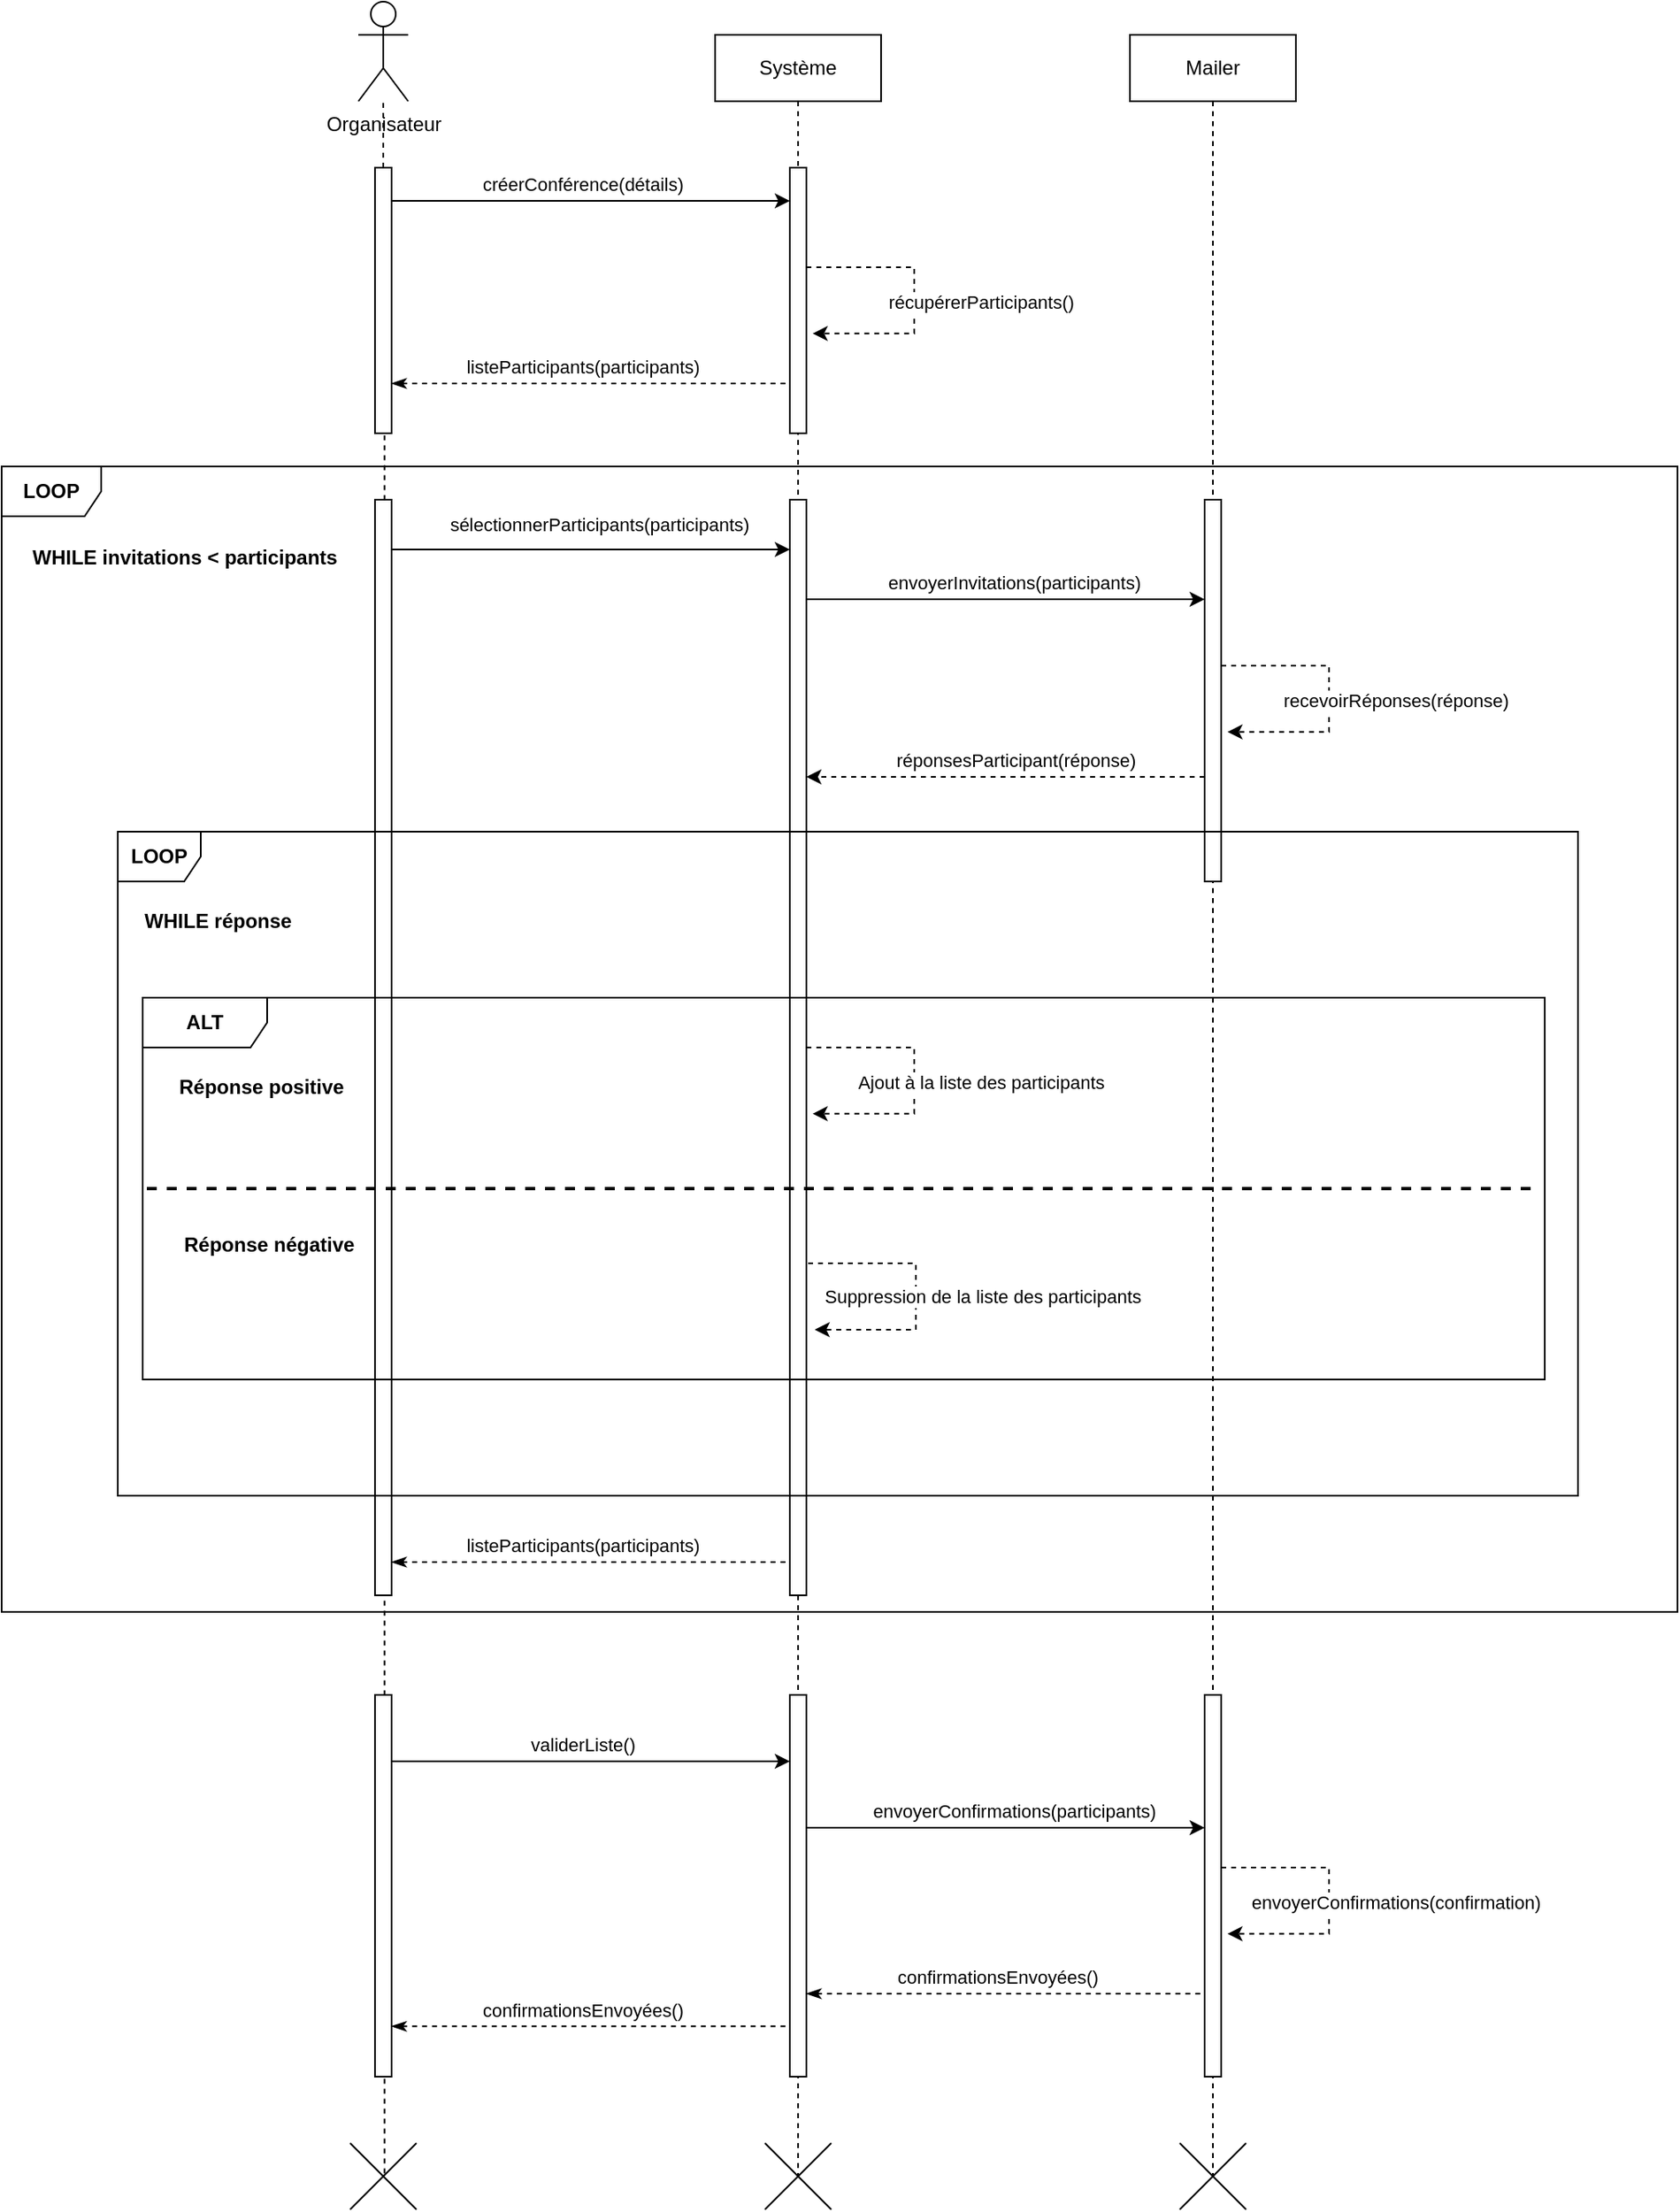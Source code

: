 <mxfile version="24.6.4" type="device">
  <diagram name="Page-1" id="SAB9jOYidWvrPo039K83">
    <mxGraphModel dx="2261" dy="854" grid="1" gridSize="10" guides="1" tooltips="1" connect="1" arrows="1" fold="1" page="1" pageScale="1" pageWidth="827" pageHeight="1169" math="0" shadow="0">
      <root>
        <mxCell id="0" />
        <mxCell id="1" parent="0" />
        <mxCell id="HE8XgLgueNXkd9YTy3hw-3" value="Système" style="shape=umlLifeline;perimeter=lifelinePerimeter;whiteSpace=wrap;html=1;container=1;dropTarget=0;collapsible=0;recursiveResize=0;outlineConnect=0;portConstraint=eastwest;newEdgeStyle={&quot;edgeStyle&quot;:&quot;elbowEdgeStyle&quot;,&quot;elbow&quot;:&quot;vertical&quot;,&quot;curved&quot;:0,&quot;rounded&quot;:0};" parent="1" vertex="1">
          <mxGeometry x="400" y="40" width="100" height="1290" as="geometry" />
        </mxCell>
        <mxCell id="HE8XgLgueNXkd9YTy3hw-4" value="" style="shape=umlDestroy;dashed=0;targetShapes=umlLifeline;" parent="HE8XgLgueNXkd9YTy3hw-3" vertex="1">
          <mxGeometry x="30" y="1270" width="40" height="40" as="geometry" />
        </mxCell>
        <mxCell id="HE8XgLgueNXkd9YTy3hw-5" value="Mailer" style="shape=umlLifeline;perimeter=lifelinePerimeter;whiteSpace=wrap;html=1;container=1;dropTarget=0;collapsible=0;recursiveResize=0;outlineConnect=0;portConstraint=eastwest;newEdgeStyle={&quot;edgeStyle&quot;:&quot;elbowEdgeStyle&quot;,&quot;elbow&quot;:&quot;vertical&quot;,&quot;curved&quot;:0,&quot;rounded&quot;:0};" parent="1" vertex="1">
          <mxGeometry x="650" y="40" width="100" height="1290" as="geometry" />
        </mxCell>
        <mxCell id="HE8XgLgueNXkd9YTy3hw-6" value="" style="shape=umlDestroy;dashed=0;targetShapes=umlLifeline;" parent="HE8XgLgueNXkd9YTy3hw-5" vertex="1">
          <mxGeometry x="30" y="1270" width="40" height="40" as="geometry" />
        </mxCell>
        <mxCell id="HE8XgLgueNXkd9YTy3hw-24" value="" style="html=1;points=[[0,0,0,0,5],[0,1,0,0,-5],[1,0,0,0,5],[1,1,0,0,-5]];perimeter=orthogonalPerimeter;outlineConnect=0;targetShapes=umlLifeline;portConstraint=eastwest;newEdgeStyle={&quot;curved&quot;:0,&quot;rounded&quot;:0};" parent="HE8XgLgueNXkd9YTy3hw-5" vertex="1">
          <mxGeometry x="45" y="280" width="10" height="230" as="geometry" />
        </mxCell>
        <mxCell id="HE8XgLgueNXkd9YTy3hw-49" value="" style="html=1;points=[[0,0,0,0,5],[0,1,0,0,-5],[1,0,0,0,5],[1,1,0,0,-5]];perimeter=orthogonalPerimeter;outlineConnect=0;targetShapes=umlLifeline;portConstraint=eastwest;newEdgeStyle={&quot;curved&quot;:0,&quot;rounded&quot;:0};" parent="HE8XgLgueNXkd9YTy3hw-5" vertex="1">
          <mxGeometry x="45" y="1000" width="10" height="230" as="geometry" />
        </mxCell>
        <mxCell id="HE8XgLgueNXkd9YTy3hw-2" value="" style="shape=umlDestroy;dashed=0;targetShapes=umlLifeline;" parent="1" vertex="1">
          <mxGeometry x="180" y="1310" width="40" height="40" as="geometry" />
        </mxCell>
        <mxCell id="HE8XgLgueNXkd9YTy3hw-7" value="Organisateur" style="shape=umlActor;verticalLabelPosition=bottom;verticalAlign=top;html=1;" parent="1" vertex="1">
          <mxGeometry x="185" y="20" width="30" height="60" as="geometry" />
        </mxCell>
        <mxCell id="HE8XgLgueNXkd9YTy3hw-8" value="" style="endArrow=none;dashed=1;html=1;rounded=0;" parent="1" edge="1">
          <mxGeometry width="50" height="50" relative="1" as="geometry">
            <mxPoint x="200" y="120" as="sourcePoint" />
            <mxPoint x="200" y="80" as="targetPoint" />
          </mxGeometry>
        </mxCell>
        <mxCell id="HE8XgLgueNXkd9YTy3hw-12" value="" style="endArrow=none;dashed=1;html=1;rounded=0;exitX=0.519;exitY=0.456;exitDx=0;exitDy=0;exitPerimeter=0;" parent="1" source="HE8XgLgueNXkd9YTy3hw-2" edge="1">
          <mxGeometry width="50" height="50" relative="1" as="geometry">
            <mxPoint x="200" y="1070" as="sourcePoint" />
            <mxPoint x="200.76" y="170" as="targetPoint" />
          </mxGeometry>
        </mxCell>
        <mxCell id="HE8XgLgueNXkd9YTy3hw-14" style="edgeStyle=orthogonalEdgeStyle;rounded=0;orthogonalLoop=1;jettySize=auto;html=1;curved=0;" parent="1" edge="1">
          <mxGeometry relative="1" as="geometry">
            <mxPoint x="205" y="140" as="sourcePoint" />
            <mxPoint x="445" y="140" as="targetPoint" />
            <Array as="points">
              <mxPoint x="300" y="140" />
              <mxPoint x="300" y="140" />
            </Array>
          </mxGeometry>
        </mxCell>
        <mxCell id="HE8XgLgueNXkd9YTy3hw-15" value="créerConférence(détails)" style="edgeLabel;html=1;align=center;verticalAlign=middle;resizable=0;points=[];" parent="HE8XgLgueNXkd9YTy3hw-14" vertex="1" connectable="0">
          <mxGeometry x="-0.258" y="2" relative="1" as="geometry">
            <mxPoint x="26" y="-8" as="offset" />
          </mxGeometry>
        </mxCell>
        <mxCell id="HE8XgLgueNXkd9YTy3hw-16" value="" style="html=1;points=[[0,0,0,0,5],[0,1,0,0,-5],[1,0,0,0,5],[1,1,0,0,-5]];perimeter=orthogonalPerimeter;outlineConnect=0;targetShapes=umlLifeline;portConstraint=eastwest;newEdgeStyle={&quot;curved&quot;:0,&quot;rounded&quot;:0};" parent="1" vertex="1">
          <mxGeometry x="445" y="120" width="10" height="160" as="geometry" />
        </mxCell>
        <mxCell id="HE8XgLgueNXkd9YTy3hw-17" style="edgeStyle=orthogonalEdgeStyle;rounded=0;orthogonalLoop=1;jettySize=auto;html=1;curved=0;endArrow=none;endFill=0;startArrow=classicThin;startFill=1;dashed=1;" parent="1" edge="1">
          <mxGeometry relative="1" as="geometry">
            <Array as="points">
              <mxPoint x="300" y="250" />
              <mxPoint x="300" y="250" />
            </Array>
            <mxPoint x="205" y="250" as="sourcePoint" />
            <mxPoint x="445" y="250" as="targetPoint" />
          </mxGeometry>
        </mxCell>
        <mxCell id="HE8XgLgueNXkd9YTy3hw-18" value="listeParticipants(participants)" style="edgeLabel;html=1;align=center;verticalAlign=middle;resizable=0;points=[];" parent="HE8XgLgueNXkd9YTy3hw-17" vertex="1" connectable="0">
          <mxGeometry x="-0.258" y="2" relative="1" as="geometry">
            <mxPoint x="26" y="-8" as="offset" />
          </mxGeometry>
        </mxCell>
        <mxCell id="HE8XgLgueNXkd9YTy3hw-19" value="" style="html=1;points=[[0,0,0,0,5],[0,1,0,0,-5],[1,0,0,0,5],[1,1,0,0,-5]];perimeter=orthogonalPerimeter;outlineConnect=0;targetShapes=umlLifeline;portConstraint=eastwest;newEdgeStyle={&quot;curved&quot;:0,&quot;rounded&quot;:0};" parent="1" vertex="1">
          <mxGeometry x="195" y="120" width="10" height="160" as="geometry" />
        </mxCell>
        <mxCell id="HE8XgLgueNXkd9YTy3hw-25" style="edgeStyle=orthogonalEdgeStyle;rounded=0;orthogonalLoop=1;jettySize=auto;html=1;curved=0;" parent="1" edge="1">
          <mxGeometry relative="1" as="geometry">
            <mxPoint x="455" y="380" as="sourcePoint" />
            <mxPoint x="695" y="380" as="targetPoint" />
          </mxGeometry>
        </mxCell>
        <mxCell id="HE8XgLgueNXkd9YTy3hw-26" value="envoyerInvitations(participants)" style="edgeLabel;html=1;align=center;verticalAlign=middle;resizable=0;points=[];" parent="HE8XgLgueNXkd9YTy3hw-25" vertex="1" connectable="0">
          <mxGeometry x="0.214" y="1" relative="1" as="geometry">
            <mxPoint x="-21" y="-9" as="offset" />
          </mxGeometry>
        </mxCell>
        <mxCell id="HE8XgLgueNXkd9YTy3hw-20" value="" style="html=1;points=[[0,0,0,0,5],[0,1,0,0,-5],[1,0,0,0,5],[1,1,0,0,-5]];perimeter=orthogonalPerimeter;outlineConnect=0;targetShapes=umlLifeline;portConstraint=eastwest;newEdgeStyle={&quot;curved&quot;:0,&quot;rounded&quot;:0};" parent="1" vertex="1">
          <mxGeometry x="445" y="320" width="10" height="660" as="geometry" />
        </mxCell>
        <mxCell id="HE8XgLgueNXkd9YTy3hw-22" style="edgeStyle=orthogonalEdgeStyle;rounded=0;orthogonalLoop=1;jettySize=auto;html=1;curved=0;" parent="1" edge="1">
          <mxGeometry relative="1" as="geometry">
            <mxPoint x="205" y="350" as="sourcePoint" />
            <mxPoint x="445" y="350" as="targetPoint" />
          </mxGeometry>
        </mxCell>
        <mxCell id="HE8XgLgueNXkd9YTy3hw-23" value="sélectionnerParticipants(participants)" style="edgeLabel;html=1;align=center;verticalAlign=middle;resizable=0;points=[];" parent="HE8XgLgueNXkd9YTy3hw-22" vertex="1" connectable="0">
          <mxGeometry x="0.142" y="-1" relative="1" as="geometry">
            <mxPoint x="-12" y="-16" as="offset" />
          </mxGeometry>
        </mxCell>
        <mxCell id="HE8XgLgueNXkd9YTy3hw-21" value="" style="html=1;points=[[0,0,0,0,5],[0,1,0,0,-5],[1,0,0,0,5],[1,1,0,0,-5]];perimeter=orthogonalPerimeter;outlineConnect=0;targetShapes=umlLifeline;portConstraint=eastwest;newEdgeStyle={&quot;curved&quot;:0,&quot;rounded&quot;:0};" parent="1" vertex="1">
          <mxGeometry x="195" y="320" width="10" height="660" as="geometry" />
        </mxCell>
        <mxCell id="HE8XgLgueNXkd9YTy3hw-27" style="edgeStyle=orthogonalEdgeStyle;rounded=0;orthogonalLoop=1;jettySize=auto;html=1;curved=0;dashed=1;" parent="1" edge="1">
          <mxGeometry relative="1" as="geometry">
            <mxPoint x="695" y="487" as="sourcePoint" />
            <mxPoint x="455" y="487" as="targetPoint" />
          </mxGeometry>
        </mxCell>
        <mxCell id="HE8XgLgueNXkd9YTy3hw-28" value="réponsesParticipant(réponse)" style="edgeLabel;html=1;align=center;verticalAlign=middle;resizable=0;points=[];" parent="HE8XgLgueNXkd9YTy3hw-27" vertex="1" connectable="0">
          <mxGeometry x="-0.111" y="-3" relative="1" as="geometry">
            <mxPoint x="-8" y="-7" as="offset" />
          </mxGeometry>
        </mxCell>
        <mxCell id="HE8XgLgueNXkd9YTy3hw-29" value="&lt;b&gt;LOOP&lt;/b&gt;" style="shape=umlFrame;whiteSpace=wrap;html=1;pointerEvents=0;recursiveResize=0;container=1;collapsible=0;width=50;" parent="1" vertex="1">
          <mxGeometry x="40" y="520" width="880" height="400" as="geometry" />
        </mxCell>
        <mxCell id="HE8XgLgueNXkd9YTy3hw-30" value="&lt;b&gt;WHILE réponse&lt;/b&gt;" style="text;align=center;html=1;" parent="HE8XgLgueNXkd9YTy3hw-29" vertex="1">
          <mxGeometry width="100" height="20" relative="1" as="geometry">
            <mxPoint x="10" y="40" as="offset" />
          </mxGeometry>
        </mxCell>
        <mxCell id="HE8XgLgueNXkd9YTy3hw-31" value="&lt;b&gt;ALT&lt;/b&gt;" style="shape=umlFrame;whiteSpace=wrap;html=1;pointerEvents=0;recursiveResize=0;container=1;collapsible=0;width=75;height=30;" parent="HE8XgLgueNXkd9YTy3hw-29" vertex="1">
          <mxGeometry x="15" y="100" width="845" height="230" as="geometry" />
        </mxCell>
        <mxCell id="HE8XgLgueNXkd9YTy3hw-32" value="&lt;b&gt;Réponse positive&lt;/b&gt;" style="text;html=1;" parent="HE8XgLgueNXkd9YTy3hw-31" vertex="1">
          <mxGeometry width="100" height="20" relative="1" as="geometry">
            <mxPoint x="20" y="40" as="offset" />
          </mxGeometry>
        </mxCell>
        <mxCell id="HE8XgLgueNXkd9YTy3hw-33" value="&lt;b&gt;Réponse négative&lt;/b&gt;" style="line;strokeWidth=2;dashed=1;labelPosition=center;verticalLabelPosition=bottom;align=left;verticalAlign=top;spacingLeft=20;spacingTop=15;html=1;whiteSpace=wrap;" parent="HE8XgLgueNXkd9YTy3hw-31" vertex="1">
          <mxGeometry x="2.5" y="110" width="840" height="10" as="geometry" />
        </mxCell>
        <mxCell id="HE8XgLgueNXkd9YTy3hw-40" style="edgeStyle=orthogonalEdgeStyle;rounded=0;orthogonalLoop=1;jettySize=auto;html=1;curved=0;entryX=1.376;entryY=0.595;entryDx=0;entryDy=0;entryPerimeter=0;dashed=1;" parent="HE8XgLgueNXkd9YTy3hw-31" edge="1">
          <mxGeometry relative="1" as="geometry">
            <mxPoint x="401" y="160" as="sourcePoint" />
            <mxPoint x="405" y="200" as="targetPoint" />
            <Array as="points">
              <mxPoint x="466" y="160" />
            </Array>
          </mxGeometry>
        </mxCell>
        <mxCell id="HE8XgLgueNXkd9YTy3hw-41" value="Suppression de la liste des participants" style="edgeLabel;html=1;align=center;verticalAlign=middle;resizable=0;points=[];" parent="HE8XgLgueNXkd9YTy3hw-40" vertex="1" connectable="0">
          <mxGeometry x="0.159" y="-1" relative="1" as="geometry">
            <mxPoint x="41" y="-11" as="offset" />
          </mxGeometry>
        </mxCell>
        <mxCell id="HE8XgLgueNXkd9YTy3hw-54" style="edgeStyle=orthogonalEdgeStyle;rounded=0;orthogonalLoop=1;jettySize=auto;html=1;curved=0;entryX=1.376;entryY=0.595;entryDx=0;entryDy=0;entryPerimeter=0;dashed=1;" parent="HE8XgLgueNXkd9YTy3hw-29" edge="1">
          <mxGeometry relative="1" as="geometry">
            <mxPoint x="665" y="-99.952" as="sourcePoint" />
            <mxPoint x="668.76" y="-60.1" as="targetPoint" />
            <Array as="points">
              <mxPoint x="730" y="-100" />
            </Array>
          </mxGeometry>
        </mxCell>
        <mxCell id="HE8XgLgueNXkd9YTy3hw-55" value="recevoirRéponses(réponse)" style="edgeLabel;html=1;align=center;verticalAlign=middle;resizable=0;points=[];" parent="HE8XgLgueNXkd9YTy3hw-54" vertex="1" connectable="0">
          <mxGeometry x="0.159" y="-1" relative="1" as="geometry">
            <mxPoint x="41" y="-11" as="offset" />
          </mxGeometry>
        </mxCell>
        <mxCell id="HE8XgLgueNXkd9YTy3hw-38" style="edgeStyle=orthogonalEdgeStyle;rounded=0;orthogonalLoop=1;jettySize=auto;html=1;curved=0;entryX=1.376;entryY=0.595;entryDx=0;entryDy=0;entryPerimeter=0;dashed=1;" parent="1" edge="1">
          <mxGeometry relative="1" as="geometry">
            <mxPoint x="455" y="650.048" as="sourcePoint" />
            <mxPoint x="458.76" y="689.9" as="targetPoint" />
            <Array as="points">
              <mxPoint x="520" y="650" />
            </Array>
          </mxGeometry>
        </mxCell>
        <mxCell id="HE8XgLgueNXkd9YTy3hw-39" value="Ajout à la liste des participants" style="edgeLabel;html=1;align=center;verticalAlign=middle;resizable=0;points=[];" parent="HE8XgLgueNXkd9YTy3hw-38" vertex="1" connectable="0">
          <mxGeometry x="0.159" y="-1" relative="1" as="geometry">
            <mxPoint x="41" y="-11" as="offset" />
          </mxGeometry>
        </mxCell>
        <mxCell id="HE8XgLgueNXkd9YTy3hw-50" style="edgeStyle=orthogonalEdgeStyle;rounded=0;orthogonalLoop=1;jettySize=auto;html=1;curved=0;" parent="1" edge="1">
          <mxGeometry relative="1" as="geometry">
            <mxPoint x="455" y="1120" as="sourcePoint" />
            <mxPoint x="695" y="1120" as="targetPoint" />
          </mxGeometry>
        </mxCell>
        <mxCell id="HE8XgLgueNXkd9YTy3hw-51" value="envoyerConfirmations(participants)" style="edgeLabel;html=1;align=center;verticalAlign=middle;resizable=0;points=[];" parent="HE8XgLgueNXkd9YTy3hw-50" vertex="1" connectable="0">
          <mxGeometry x="-0.183" y="2" relative="1" as="geometry">
            <mxPoint x="27" y="-8" as="offset" />
          </mxGeometry>
        </mxCell>
        <mxCell id="HE8XgLgueNXkd9YTy3hw-43" value="" style="html=1;points=[[0,0,0,0,5],[0,1,0,0,-5],[1,0,0,0,5],[1,1,0,0,-5]];perimeter=orthogonalPerimeter;outlineConnect=0;targetShapes=umlLifeline;portConstraint=eastwest;newEdgeStyle={&quot;curved&quot;:0,&quot;rounded&quot;:0};" parent="1" vertex="1">
          <mxGeometry x="445" y="1040" width="10" height="230" as="geometry" />
        </mxCell>
        <mxCell id="HE8XgLgueNXkd9YTy3hw-44" style="edgeStyle=orthogonalEdgeStyle;rounded=0;orthogonalLoop=1;jettySize=auto;html=1;curved=0;endArrow=none;endFill=0;startArrow=classicThin;startFill=1;dashed=1;" parent="1" edge="1">
          <mxGeometry relative="1" as="geometry">
            <Array as="points">
              <mxPoint x="300" y="960" />
              <mxPoint x="300" y="960" />
            </Array>
            <mxPoint x="205" y="960" as="sourcePoint" />
            <mxPoint x="445" y="960" as="targetPoint" />
          </mxGeometry>
        </mxCell>
        <mxCell id="HE8XgLgueNXkd9YTy3hw-45" value="listeParticipants(participants)" style="edgeLabel;html=1;align=center;verticalAlign=middle;resizable=0;points=[];" parent="HE8XgLgueNXkd9YTy3hw-44" vertex="1" connectable="0">
          <mxGeometry x="-0.258" y="2" relative="1" as="geometry">
            <mxPoint x="26" y="-8" as="offset" />
          </mxGeometry>
        </mxCell>
        <mxCell id="HE8XgLgueNXkd9YTy3hw-47" style="edgeStyle=orthogonalEdgeStyle;rounded=0;orthogonalLoop=1;jettySize=auto;html=1;curved=0;" parent="1" edge="1">
          <mxGeometry relative="1" as="geometry">
            <mxPoint x="205" y="1080" as="sourcePoint" />
            <mxPoint x="445" y="1080" as="targetPoint" />
          </mxGeometry>
        </mxCell>
        <mxCell id="HE8XgLgueNXkd9YTy3hw-48" value="validerListe()" style="edgeLabel;html=1;align=center;verticalAlign=middle;resizable=0;points=[];" parent="HE8XgLgueNXkd9YTy3hw-47" vertex="1" connectable="0">
          <mxGeometry x="-0.298" y="3" relative="1" as="geometry">
            <mxPoint x="31" y="-7" as="offset" />
          </mxGeometry>
        </mxCell>
        <mxCell id="HE8XgLgueNXkd9YTy3hw-46" value="" style="html=1;points=[[0,0,0,0,5],[0,1,0,0,-5],[1,0,0,0,5],[1,1,0,0,-5]];perimeter=orthogonalPerimeter;outlineConnect=0;targetShapes=umlLifeline;portConstraint=eastwest;newEdgeStyle={&quot;curved&quot;:0,&quot;rounded&quot;:0};" parent="1" vertex="1">
          <mxGeometry x="195" y="1040" width="10" height="230" as="geometry" />
        </mxCell>
        <mxCell id="HE8XgLgueNXkd9YTy3hw-56" style="edgeStyle=orthogonalEdgeStyle;rounded=0;orthogonalLoop=1;jettySize=auto;html=1;curved=0;endArrow=none;endFill=0;startArrow=classicThin;startFill=1;dashed=1;" parent="1" edge="1">
          <mxGeometry relative="1" as="geometry">
            <Array as="points">
              <mxPoint x="300" y="1239.64" />
              <mxPoint x="300" y="1239.64" />
            </Array>
            <mxPoint x="205" y="1239.64" as="sourcePoint" />
            <mxPoint x="445" y="1239.64" as="targetPoint" />
          </mxGeometry>
        </mxCell>
        <mxCell id="HE8XgLgueNXkd9YTy3hw-57" value="confirmationsEnvoyées()" style="edgeLabel;html=1;align=center;verticalAlign=middle;resizable=0;points=[];" parent="HE8XgLgueNXkd9YTy3hw-56" vertex="1" connectable="0">
          <mxGeometry x="-0.258" y="2" relative="1" as="geometry">
            <mxPoint x="26" y="-8" as="offset" />
          </mxGeometry>
        </mxCell>
        <mxCell id="HE8XgLgueNXkd9YTy3hw-58" style="edgeStyle=orthogonalEdgeStyle;rounded=0;orthogonalLoop=1;jettySize=auto;html=1;curved=0;entryX=1.376;entryY=0.595;entryDx=0;entryDy=0;entryPerimeter=0;dashed=1;" parent="1" edge="1">
          <mxGeometry relative="1" as="geometry">
            <mxPoint x="455" y="180.048" as="sourcePoint" />
            <mxPoint x="458.76" y="219.9" as="targetPoint" />
            <Array as="points">
              <mxPoint x="520" y="180" />
            </Array>
          </mxGeometry>
        </mxCell>
        <mxCell id="HE8XgLgueNXkd9YTy3hw-59" value="récupérerParticipants()" style="edgeLabel;html=1;align=center;verticalAlign=middle;resizable=0;points=[];" parent="HE8XgLgueNXkd9YTy3hw-58" vertex="1" connectable="0">
          <mxGeometry x="0.159" y="-1" relative="1" as="geometry">
            <mxPoint x="41" y="-11" as="offset" />
          </mxGeometry>
        </mxCell>
        <mxCell id="ya-qEndImmD951xZ4SbS-1" style="edgeStyle=orthogonalEdgeStyle;rounded=0;orthogonalLoop=1;jettySize=auto;html=1;curved=0;entryX=1.376;entryY=0.595;entryDx=0;entryDy=0;entryPerimeter=0;dashed=1;" parent="1" edge="1">
          <mxGeometry relative="1" as="geometry">
            <mxPoint x="705" y="1144.048" as="sourcePoint" />
            <mxPoint x="708.76" y="1183.9" as="targetPoint" />
            <Array as="points">
              <mxPoint x="770" y="1144" />
            </Array>
          </mxGeometry>
        </mxCell>
        <mxCell id="ya-qEndImmD951xZ4SbS-2" value="envoyerConfirmations(confirmation)" style="edgeLabel;html=1;align=center;verticalAlign=middle;resizable=0;points=[];" parent="ya-qEndImmD951xZ4SbS-1" vertex="1" connectable="0">
          <mxGeometry x="0.159" y="-1" relative="1" as="geometry">
            <mxPoint x="41" y="-11" as="offset" />
          </mxGeometry>
        </mxCell>
        <mxCell id="ya-qEndImmD951xZ4SbS-3" style="edgeStyle=orthogonalEdgeStyle;rounded=0;orthogonalLoop=1;jettySize=auto;html=1;curved=0;endArrow=none;endFill=0;startArrow=classicThin;startFill=1;dashed=1;" parent="1" edge="1">
          <mxGeometry relative="1" as="geometry">
            <Array as="points">
              <mxPoint x="550" y="1220" />
              <mxPoint x="550" y="1220" />
            </Array>
            <mxPoint x="455" y="1220" as="sourcePoint" />
            <mxPoint x="695" y="1220" as="targetPoint" />
          </mxGeometry>
        </mxCell>
        <mxCell id="ya-qEndImmD951xZ4SbS-4" value="confirmationsEnvoyées()" style="edgeLabel;html=1;align=center;verticalAlign=middle;resizable=0;points=[];" parent="ya-qEndImmD951xZ4SbS-3" vertex="1" connectable="0">
          <mxGeometry x="-0.258" y="2" relative="1" as="geometry">
            <mxPoint x="26" y="-8" as="offset" />
          </mxGeometry>
        </mxCell>
        <mxCell id="UPAjzhmpNrmg0B0s32Ip-10" value="&lt;b&gt;LOOP&lt;/b&gt;" style="shape=umlFrame;whiteSpace=wrap;html=1;pointerEvents=0;" vertex="1" parent="1">
          <mxGeometry x="-30" y="300" width="1010" height="690" as="geometry" />
        </mxCell>
        <mxCell id="UPAjzhmpNrmg0B0s32Ip-20" value="&lt;b&gt;WHILE invitations &amp;lt; participants&lt;/b&gt;" style="text;html=1;align=center;verticalAlign=middle;resizable=0;points=[];autosize=1;strokeColor=none;fillColor=none;" vertex="1" parent="1">
          <mxGeometry x="-25" y="340" width="210" height="30" as="geometry" />
        </mxCell>
      </root>
    </mxGraphModel>
  </diagram>
</mxfile>
